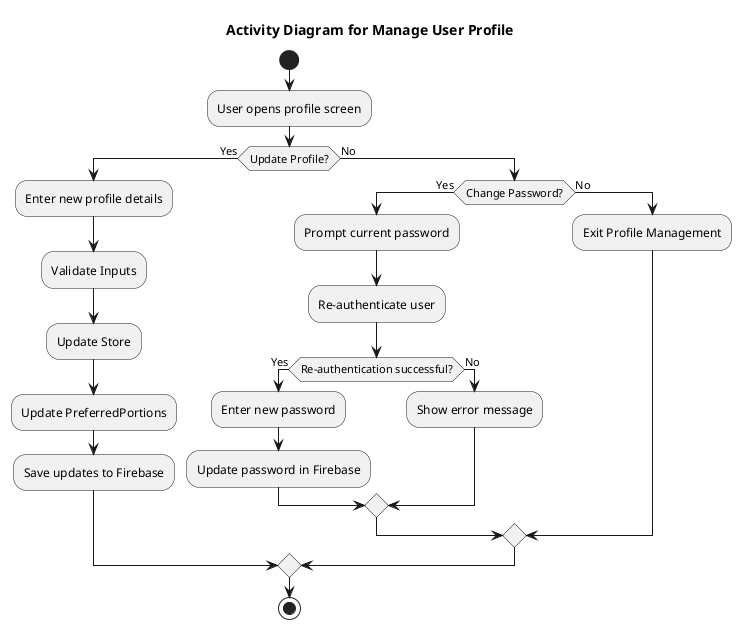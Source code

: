 @startuml
start
title Activity Diagram for Manage User Profile
:User opens profile screen;

if (Update Profile?) then (Yes)
    :Enter new profile details;
    :Validate Inputs;
    :Update Store;
    :Update PreferredPortions;
    :Save updates to Firebase;
else (No)
    if (Change Password?) then (Yes)
        :Prompt current password;
        :Re-authenticate user;
        if (Re-authentication successful?) then (Yes)
            :Enter new password;
            :Update password in Firebase;
        else (No)
            :Show error message;
        endif
    else (No)
        :Exit Profile Management;
    endif
endif

stop
@enduml

